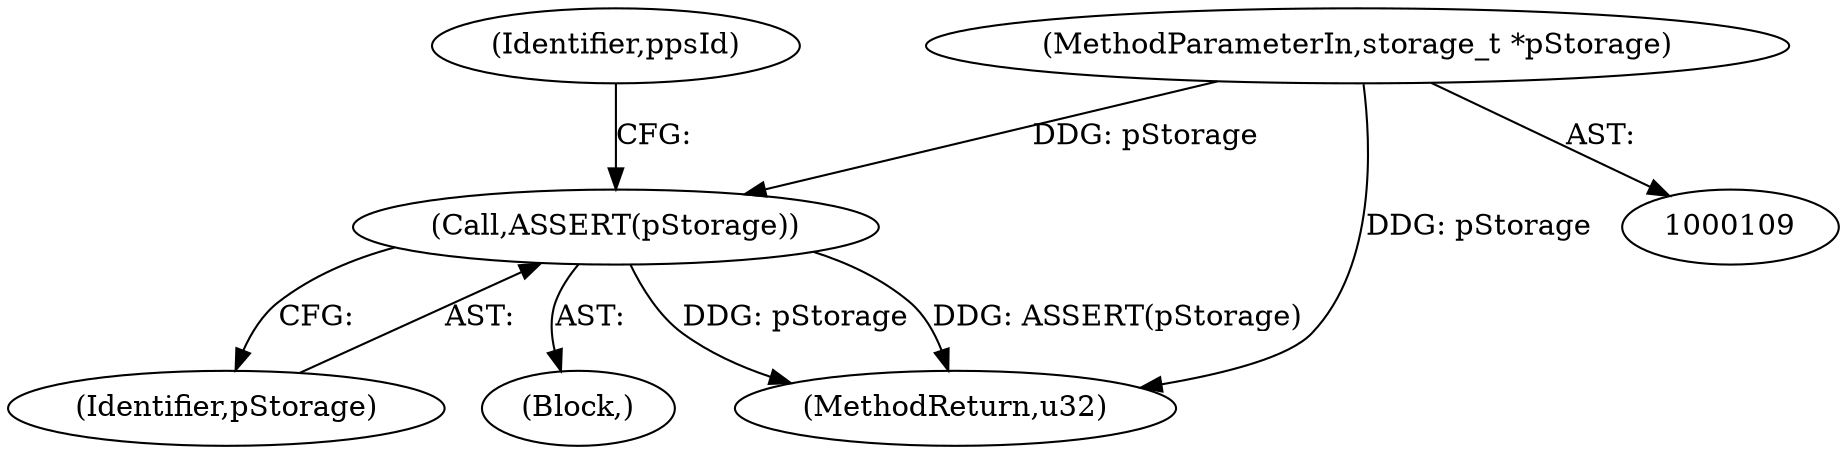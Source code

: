 digraph "0_Android_60547808ca4e9cfac50028c00c58a6ceb2319301@pointer" {
"1000110" [label="(MethodParameterIn,storage_t *pStorage)"];
"1000116" [label="(Call,ASSERT(pStorage))"];
"1000117" [label="(Identifier,pStorage)"];
"1000110" [label="(MethodParameterIn,storage_t *pStorage)"];
"1000113" [label="(Block,)"];
"1000120" [label="(Identifier,ppsId)"];
"1000116" [label="(Call,ASSERT(pStorage))"];
"1000568" [label="(MethodReturn,u32)"];
"1000110" -> "1000109"  [label="AST: "];
"1000110" -> "1000568"  [label="DDG: pStorage"];
"1000110" -> "1000116"  [label="DDG: pStorage"];
"1000116" -> "1000113"  [label="AST: "];
"1000116" -> "1000117"  [label="CFG: "];
"1000117" -> "1000116"  [label="AST: "];
"1000120" -> "1000116"  [label="CFG: "];
"1000116" -> "1000568"  [label="DDG: pStorage"];
"1000116" -> "1000568"  [label="DDG: ASSERT(pStorage)"];
}
